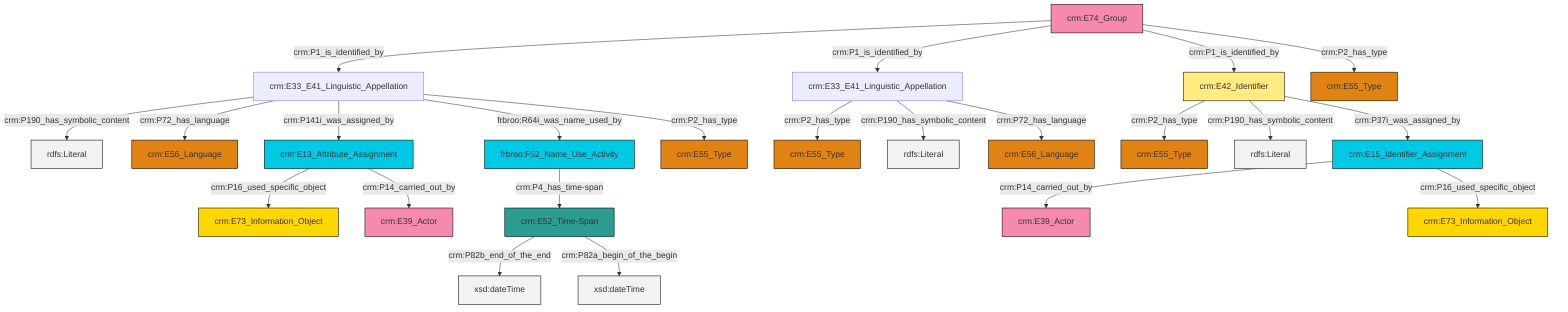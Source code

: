graph TD
classDef Literal fill:#f2f2f2,stroke:#000000;
classDef CRM_Entity fill:#FFFFFF,stroke:#000000;
classDef Temporal_Entity fill:#00C9E6, stroke:#000000;
classDef Type fill:#E18312, stroke:#000000;
classDef Time-Span fill:#2C9C91, stroke:#000000;
classDef Appellation fill:#FFEB7F, stroke:#000000;
classDef Place fill:#008836, stroke:#000000;
classDef Persistent_Item fill:#B266B2, stroke:#000000;
classDef Conceptual_Object fill:#FFD700, stroke:#000000;
classDef Physical_Thing fill:#D2B48C, stroke:#000000;
classDef Actor fill:#f58aad, stroke:#000000;
classDef PC_Classes fill:#4ce600, stroke:#000000;
classDef Multi fill:#cccccc,stroke:#000000;

2["crm:E42_Identifier"]:::Appellation -->|crm:P2_has_type| 3["crm:E55_Type"]:::Type
4["crm:E74_Group"]:::Actor -->|crm:P1_is_identified_by| 5["crm:E33_E41_Linguistic_Appellation"]:::Default
5["crm:E33_E41_Linguistic_Appellation"]:::Default -->|crm:P190_has_symbolic_content| 6[rdfs:Literal]:::Literal
5["crm:E33_E41_Linguistic_Appellation"]:::Default -->|crm:P72_has_language| 11["crm:E56_Language"]:::Type
4["crm:E74_Group"]:::Actor -->|crm:P1_is_identified_by| 12["crm:E33_E41_Linguistic_Appellation"]:::Default
14["crm:E15_Identifier_Assignment"]:::Temporal_Entity -->|crm:P14_carried_out_by| 16["crm:E39_Actor"]:::Actor
12["crm:E33_E41_Linguistic_Appellation"]:::Default -->|crm:P2_has_type| 17["crm:E55_Type"]:::Type
5["crm:E33_E41_Linguistic_Appellation"]:::Default -->|crm:P141i_was_assigned_by| 7["crm:E13_Attribute_Assignment"]:::Temporal_Entity
12["crm:E33_E41_Linguistic_Appellation"]:::Default -->|crm:P190_has_symbolic_content| 18[rdfs:Literal]:::Literal
7["crm:E13_Attribute_Assignment"]:::Temporal_Entity -->|crm:P16_used_specific_object| 19["crm:E73_Information_Object"]:::Conceptual_Object
5["crm:E33_E41_Linguistic_Appellation"]:::Default -->|frbroo:R64i_was_name_used_by| 20["frbroo:F52_Name_Use_Activity"]:::Temporal_Entity
7["crm:E13_Attribute_Assignment"]:::Temporal_Entity -->|crm:P14_carried_out_by| 22["crm:E39_Actor"]:::Actor
2["crm:E42_Identifier"]:::Appellation -->|crm:P190_has_symbolic_content| 25[rdfs:Literal]:::Literal
20["frbroo:F52_Name_Use_Activity"]:::Temporal_Entity -->|crm:P4_has_time-span| 27["crm:E52_Time-Span"]:::Time-Span
2["crm:E42_Identifier"]:::Appellation -->|crm:P37i_was_assigned_by| 14["crm:E15_Identifier_Assignment"]:::Temporal_Entity
5["crm:E33_E41_Linguistic_Appellation"]:::Default -->|crm:P2_has_type| 0["crm:E55_Type"]:::Type
27["crm:E52_Time-Span"]:::Time-Span -->|crm:P82b_end_of_the_end| 31[xsd:dateTime]:::Literal
14["crm:E15_Identifier_Assignment"]:::Temporal_Entity -->|crm:P16_used_specific_object| 33["crm:E73_Information_Object"]:::Conceptual_Object
12["crm:E33_E41_Linguistic_Appellation"]:::Default -->|crm:P72_has_language| 9["crm:E56_Language"]:::Type
4["crm:E74_Group"]:::Actor -->|crm:P1_is_identified_by| 2["crm:E42_Identifier"]:::Appellation
27["crm:E52_Time-Span"]:::Time-Span -->|crm:P82a_begin_of_the_begin| 40[xsd:dateTime]:::Literal
4["crm:E74_Group"]:::Actor -->|crm:P2_has_type| 35["crm:E55_Type"]:::Type